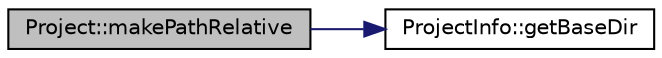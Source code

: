 digraph "Project::makePathRelative"
{
 // LATEX_PDF_SIZE
  edge [fontname="Helvetica",fontsize="10",labelfontname="Helvetica",labelfontsize="10"];
  node [fontname="Helvetica",fontsize="10",shape=record];
  rankdir="LR";
  Node1 [label="Project::makePathRelative",height=0.2,width=0.4,color="black", fillcolor="grey75", style="filled", fontcolor="black",tooltip=" "];
  Node1 -> Node2 [color="midnightblue",fontsize="10",style="solid",fontname="Helvetica"];
  Node2 [label="ProjectInfo::getBaseDir",height=0.2,width=0.4,color="black", fillcolor="white", style="filled",URL="$struct_project_info.html#a71068380a217d3811d085c1ab1aadf59",tooltip=" "];
}
